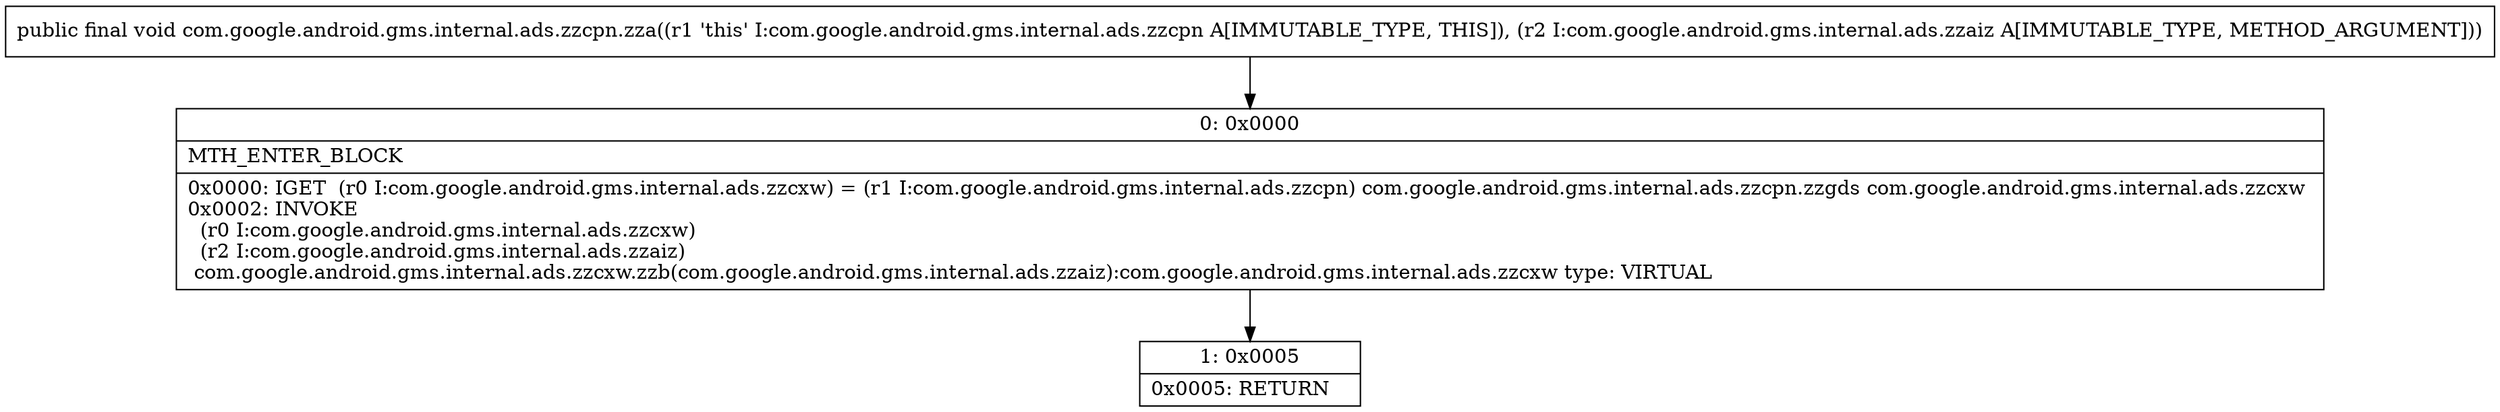 digraph "CFG forcom.google.android.gms.internal.ads.zzcpn.zza(Lcom\/google\/android\/gms\/internal\/ads\/zzaiz;)V" {
Node_0 [shape=record,label="{0\:\ 0x0000|MTH_ENTER_BLOCK\l|0x0000: IGET  (r0 I:com.google.android.gms.internal.ads.zzcxw) = (r1 I:com.google.android.gms.internal.ads.zzcpn) com.google.android.gms.internal.ads.zzcpn.zzgds com.google.android.gms.internal.ads.zzcxw \l0x0002: INVOKE  \l  (r0 I:com.google.android.gms.internal.ads.zzcxw)\l  (r2 I:com.google.android.gms.internal.ads.zzaiz)\l com.google.android.gms.internal.ads.zzcxw.zzb(com.google.android.gms.internal.ads.zzaiz):com.google.android.gms.internal.ads.zzcxw type: VIRTUAL \l}"];
Node_1 [shape=record,label="{1\:\ 0x0005|0x0005: RETURN   \l}"];
MethodNode[shape=record,label="{public final void com.google.android.gms.internal.ads.zzcpn.zza((r1 'this' I:com.google.android.gms.internal.ads.zzcpn A[IMMUTABLE_TYPE, THIS]), (r2 I:com.google.android.gms.internal.ads.zzaiz A[IMMUTABLE_TYPE, METHOD_ARGUMENT])) }"];
MethodNode -> Node_0;
Node_0 -> Node_1;
}

